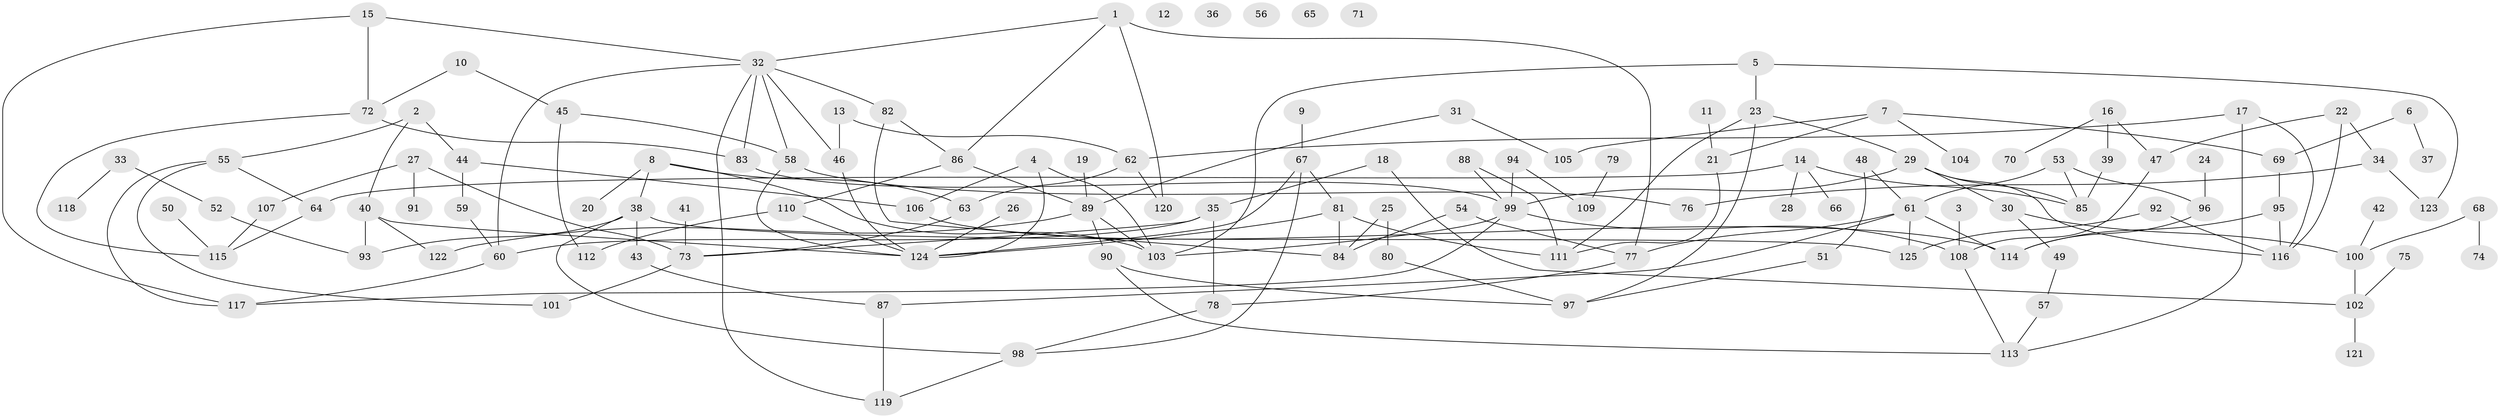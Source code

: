 // Generated by graph-tools (version 1.1) at 2025/25/03/09/25 03:25:14]
// undirected, 125 vertices, 173 edges
graph export_dot {
graph [start="1"]
  node [color=gray90,style=filled];
  1;
  2;
  3;
  4;
  5;
  6;
  7;
  8;
  9;
  10;
  11;
  12;
  13;
  14;
  15;
  16;
  17;
  18;
  19;
  20;
  21;
  22;
  23;
  24;
  25;
  26;
  27;
  28;
  29;
  30;
  31;
  32;
  33;
  34;
  35;
  36;
  37;
  38;
  39;
  40;
  41;
  42;
  43;
  44;
  45;
  46;
  47;
  48;
  49;
  50;
  51;
  52;
  53;
  54;
  55;
  56;
  57;
  58;
  59;
  60;
  61;
  62;
  63;
  64;
  65;
  66;
  67;
  68;
  69;
  70;
  71;
  72;
  73;
  74;
  75;
  76;
  77;
  78;
  79;
  80;
  81;
  82;
  83;
  84;
  85;
  86;
  87;
  88;
  89;
  90;
  91;
  92;
  93;
  94;
  95;
  96;
  97;
  98;
  99;
  100;
  101;
  102;
  103;
  104;
  105;
  106;
  107;
  108;
  109;
  110;
  111;
  112;
  113;
  114;
  115;
  116;
  117;
  118;
  119;
  120;
  121;
  122;
  123;
  124;
  125;
  1 -- 32;
  1 -- 77;
  1 -- 86;
  1 -- 120;
  2 -- 40;
  2 -- 44;
  2 -- 55;
  3 -- 108;
  4 -- 103;
  4 -- 106;
  4 -- 124;
  5 -- 23;
  5 -- 103;
  5 -- 123;
  6 -- 37;
  6 -- 69;
  7 -- 21;
  7 -- 69;
  7 -- 104;
  7 -- 105;
  8 -- 20;
  8 -- 38;
  8 -- 63;
  8 -- 103;
  9 -- 67;
  10 -- 45;
  10 -- 72;
  11 -- 21;
  13 -- 46;
  13 -- 62;
  14 -- 28;
  14 -- 64;
  14 -- 66;
  14 -- 85;
  15 -- 32;
  15 -- 72;
  15 -- 117;
  16 -- 39;
  16 -- 47;
  16 -- 70;
  17 -- 62;
  17 -- 113;
  17 -- 116;
  18 -- 35;
  18 -- 102;
  19 -- 89;
  21 -- 111;
  22 -- 34;
  22 -- 47;
  22 -- 116;
  23 -- 29;
  23 -- 97;
  23 -- 111;
  24 -- 96;
  25 -- 80;
  25 -- 84;
  26 -- 124;
  27 -- 73;
  27 -- 91;
  27 -- 107;
  29 -- 30;
  29 -- 85;
  29 -- 99;
  29 -- 116;
  30 -- 49;
  30 -- 100;
  31 -- 89;
  31 -- 105;
  32 -- 46;
  32 -- 58;
  32 -- 60;
  32 -- 82;
  32 -- 83;
  32 -- 119;
  33 -- 52;
  33 -- 118;
  34 -- 76;
  34 -- 123;
  35 -- 60;
  35 -- 73;
  35 -- 78;
  38 -- 43;
  38 -- 93;
  38 -- 98;
  38 -- 125;
  39 -- 85;
  40 -- 93;
  40 -- 122;
  40 -- 124;
  41 -- 73;
  42 -- 100;
  43 -- 87;
  44 -- 59;
  44 -- 106;
  45 -- 58;
  45 -- 112;
  46 -- 124;
  47 -- 108;
  48 -- 51;
  48 -- 61;
  49 -- 57;
  50 -- 115;
  51 -- 97;
  52 -- 93;
  53 -- 61;
  53 -- 85;
  53 -- 96;
  54 -- 77;
  54 -- 84;
  55 -- 64;
  55 -- 101;
  55 -- 117;
  57 -- 113;
  58 -- 76;
  58 -- 124;
  59 -- 60;
  60 -- 117;
  61 -- 77;
  61 -- 87;
  61 -- 114;
  61 -- 125;
  62 -- 63;
  62 -- 120;
  63 -- 73;
  64 -- 115;
  67 -- 81;
  67 -- 98;
  67 -- 124;
  68 -- 74;
  68 -- 100;
  69 -- 95;
  72 -- 83;
  72 -- 115;
  73 -- 101;
  75 -- 102;
  77 -- 78;
  78 -- 98;
  79 -- 109;
  80 -- 97;
  81 -- 84;
  81 -- 111;
  81 -- 124;
  82 -- 84;
  82 -- 86;
  83 -- 99;
  86 -- 89;
  86 -- 110;
  87 -- 119;
  88 -- 99;
  88 -- 111;
  89 -- 90;
  89 -- 103;
  89 -- 122;
  90 -- 97;
  90 -- 113;
  92 -- 116;
  92 -- 125;
  94 -- 99;
  94 -- 109;
  95 -- 114;
  95 -- 116;
  96 -- 114;
  98 -- 119;
  99 -- 103;
  99 -- 108;
  99 -- 117;
  100 -- 102;
  102 -- 121;
  106 -- 114;
  107 -- 115;
  108 -- 113;
  110 -- 112;
  110 -- 124;
}
